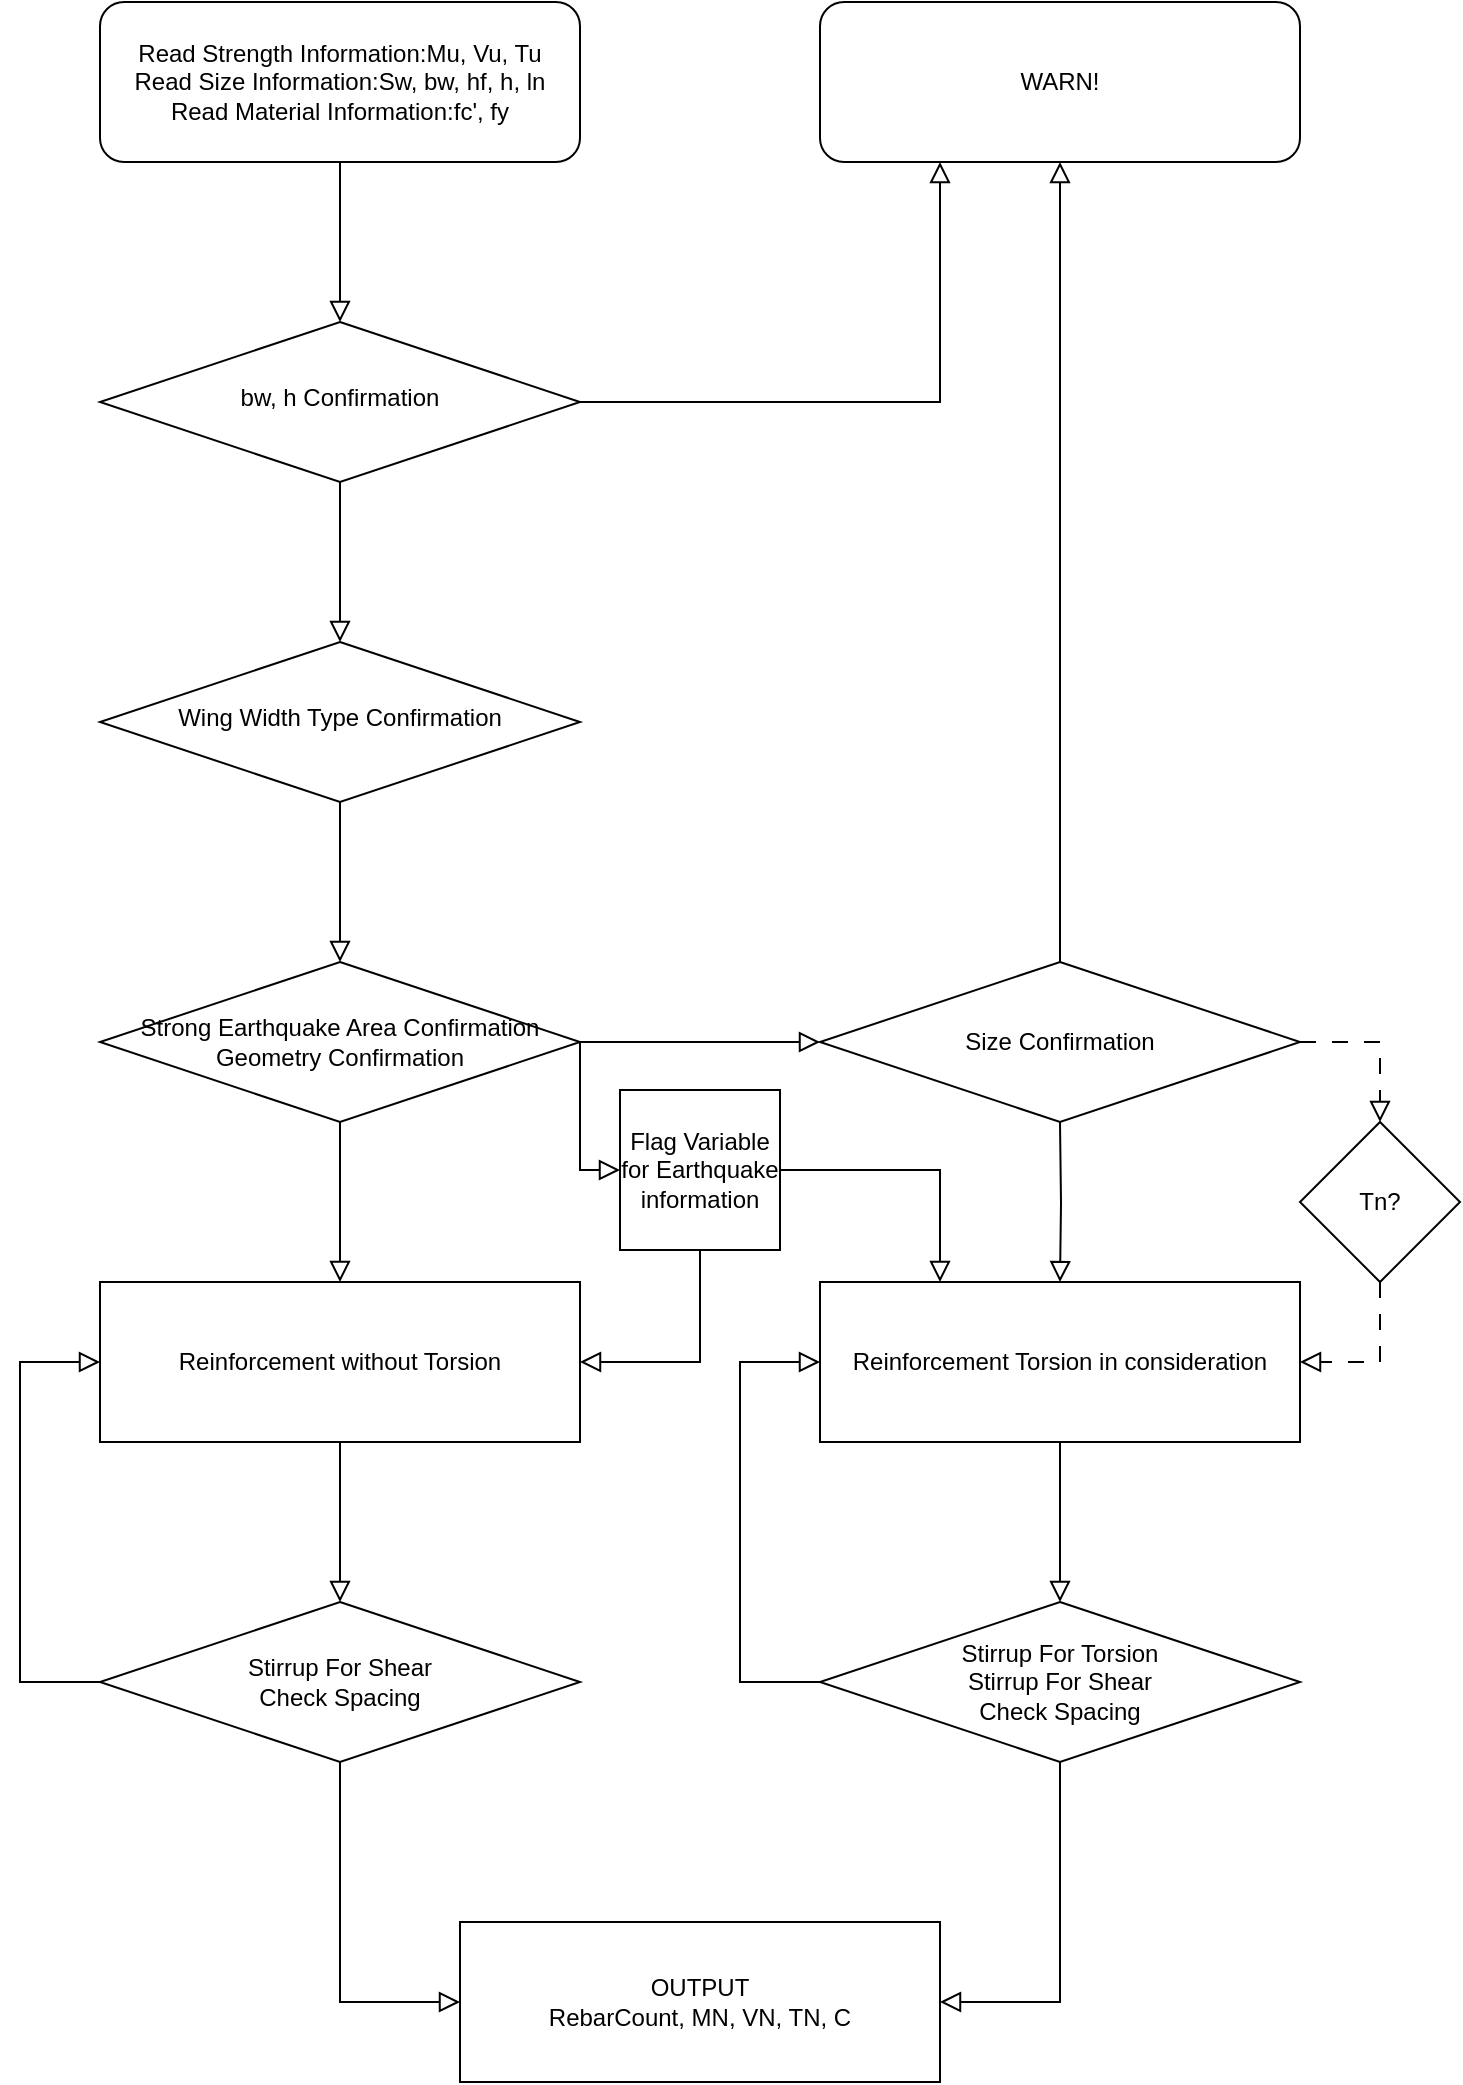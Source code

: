 <mxfile version="21.0.8" type="device"><diagram id="C5RBs43oDa-KdzZeNtuy" name="Page-1"><mxGraphModel dx="1000" dy="523" grid="1" gridSize="10" guides="1" tooltips="1" connect="1" arrows="1" fold="1" page="1" pageScale="1" pageWidth="827" pageHeight="1169" math="0" shadow="0"><root><mxCell id="WIyWlLk6GJQsqaUBKTNV-0"/><mxCell id="WIyWlLk6GJQsqaUBKTNV-1" parent="WIyWlLk6GJQsqaUBKTNV-0"/><mxCell id="WIyWlLk6GJQsqaUBKTNV-2" value="" style="rounded=0;html=1;jettySize=auto;orthogonalLoop=1;fontSize=11;endArrow=block;endFill=0;endSize=8;strokeWidth=1;shadow=0;labelBackgroundColor=none;edgeStyle=orthogonalEdgeStyle;" parent="WIyWlLk6GJQsqaUBKTNV-1" source="WIyWlLk6GJQsqaUBKTNV-3" target="WIyWlLk6GJQsqaUBKTNV-6" edge="1"><mxGeometry relative="1" as="geometry"/></mxCell><mxCell id="WIyWlLk6GJQsqaUBKTNV-3" value="Read Strength Information:Mu, Vu, Tu&lt;br&gt;Read Size Information:Sw, bw, hf, h, ln&lt;br&gt;Read Material Information:fc', fy" style="rounded=1;whiteSpace=wrap;html=1;fontSize=12;glass=0;strokeWidth=1;shadow=0;" parent="WIyWlLk6GJQsqaUBKTNV-1" vertex="1"><mxGeometry x="120" y="40" width="240" height="80" as="geometry"/></mxCell><mxCell id="WIyWlLk6GJQsqaUBKTNV-6" value="bw, h Confirmation" style="rhombus;whiteSpace=wrap;html=1;shadow=0;fontFamily=Helvetica;fontSize=12;align=center;strokeWidth=1;spacing=6;spacingTop=-4;" parent="WIyWlLk6GJQsqaUBKTNV-1" vertex="1"><mxGeometry x="120" y="200" width="240" height="80" as="geometry"/></mxCell><mxCell id="WIyWlLk6GJQsqaUBKTNV-7" value="WARN!" style="rounded=1;whiteSpace=wrap;html=1;fontSize=12;glass=0;strokeWidth=1;shadow=0;" parent="WIyWlLk6GJQsqaUBKTNV-1" vertex="1"><mxGeometry x="480" y="40" width="240" height="80" as="geometry"/></mxCell><mxCell id="WIyWlLk6GJQsqaUBKTNV-10" value="Wing Width Type Confirmation" style="rhombus;whiteSpace=wrap;html=1;shadow=0;fontFamily=Helvetica;fontSize=12;align=center;strokeWidth=1;spacing=6;spacingTop=-4;" parent="WIyWlLk6GJQsqaUBKTNV-1" vertex="1"><mxGeometry x="120" y="360" width="240" height="80" as="geometry"/></mxCell><mxCell id="TjdpLtA6QcdSdAgm8iNR-0" value="Strong Earthquake Area Confirmation&lt;br&gt;Geometry Confirmation" style="rhombus;whiteSpace=wrap;html=1;" vertex="1" parent="WIyWlLk6GJQsqaUBKTNV-1"><mxGeometry x="120" y="520" width="240" height="80" as="geometry"/></mxCell><mxCell id="TjdpLtA6QcdSdAgm8iNR-2" value="" style="rounded=0;html=1;jettySize=auto;orthogonalLoop=1;fontSize=11;endArrow=block;endFill=0;endSize=8;strokeWidth=1;shadow=0;labelBackgroundColor=none;edgeStyle=orthogonalEdgeStyle;exitX=0.5;exitY=1;exitDx=0;exitDy=0;" edge="1" parent="WIyWlLk6GJQsqaUBKTNV-1" source="WIyWlLk6GJQsqaUBKTNV-10" target="TjdpLtA6QcdSdAgm8iNR-0"><mxGeometry y="20" relative="1" as="geometry"><mxPoint as="offset"/><mxPoint x="250" y="290" as="sourcePoint"/><mxPoint x="250" y="370" as="targetPoint"/></mxGeometry></mxCell><mxCell id="TjdpLtA6QcdSdAgm8iNR-5" value="Reinforcement Torsion in consideration" style="whiteSpace=wrap;html=1;" vertex="1" parent="WIyWlLk6GJQsqaUBKTNV-1"><mxGeometry x="480" y="680" width="240" height="80" as="geometry"/></mxCell><mxCell id="TjdpLtA6QcdSdAgm8iNR-7" value="Reinforcement without Torsion" style="whiteSpace=wrap;html=1;" vertex="1" parent="WIyWlLk6GJQsqaUBKTNV-1"><mxGeometry x="120" y="680" width="240" height="80" as="geometry"/></mxCell><mxCell id="TjdpLtA6QcdSdAgm8iNR-8" value="Stirrup For Torsion&lt;br&gt;Stirrup For Shear&lt;br&gt;Check Spacing" style="rhombus;whiteSpace=wrap;html=1;" vertex="1" parent="WIyWlLk6GJQsqaUBKTNV-1"><mxGeometry x="480" y="840" width="240" height="80" as="geometry"/></mxCell><mxCell id="TjdpLtA6QcdSdAgm8iNR-10" value="Size Confirmation" style="rhombus;whiteSpace=wrap;html=1;" vertex="1" parent="WIyWlLk6GJQsqaUBKTNV-1"><mxGeometry x="480" y="520" width="240" height="80" as="geometry"/></mxCell><mxCell id="TjdpLtA6QcdSdAgm8iNR-15" value="" style="rounded=0;html=1;jettySize=auto;orthogonalLoop=1;fontSize=11;endArrow=block;endFill=0;endSize=8;strokeWidth=1;shadow=0;labelBackgroundColor=none;edgeStyle=orthogonalEdgeStyle;exitX=1;exitY=0.5;exitDx=0;exitDy=0;entryX=0;entryY=0.5;entryDx=0;entryDy=0;" edge="1" parent="WIyWlLk6GJQsqaUBKTNV-1" source="TjdpLtA6QcdSdAgm8iNR-0" target="TjdpLtA6QcdSdAgm8iNR-10"><mxGeometry y="20" relative="1" as="geometry"><mxPoint as="offset"/><mxPoint x="250" y="450" as="sourcePoint"/><mxPoint x="250" y="530" as="targetPoint"/></mxGeometry></mxCell><mxCell id="TjdpLtA6QcdSdAgm8iNR-16" value="" style="rounded=0;html=1;jettySize=auto;orthogonalLoop=1;fontSize=11;endArrow=block;endFill=0;endSize=8;strokeWidth=1;shadow=0;labelBackgroundColor=none;edgeStyle=orthogonalEdgeStyle;exitX=0.5;exitY=1;exitDx=0;exitDy=0;" edge="1" parent="WIyWlLk6GJQsqaUBKTNV-1" source="TjdpLtA6QcdSdAgm8iNR-0" target="TjdpLtA6QcdSdAgm8iNR-7"><mxGeometry y="20" relative="1" as="geometry"><mxPoint as="offset"/><mxPoint x="260" y="460" as="sourcePoint"/><mxPoint x="260" y="540" as="targetPoint"/></mxGeometry></mxCell><mxCell id="TjdpLtA6QcdSdAgm8iNR-17" value="" style="rounded=0;html=1;jettySize=auto;orthogonalLoop=1;fontSize=11;endArrow=block;endFill=0;endSize=8;strokeWidth=1;shadow=0;labelBackgroundColor=none;edgeStyle=orthogonalEdgeStyle;entryX=0.5;entryY=0;entryDx=0;entryDy=0;" edge="1" parent="WIyWlLk6GJQsqaUBKTNV-1" target="TjdpLtA6QcdSdAgm8iNR-5"><mxGeometry y="20" relative="1" as="geometry"><mxPoint as="offset"/><mxPoint x="600" y="600" as="sourcePoint"/><mxPoint x="270" y="550" as="targetPoint"/></mxGeometry></mxCell><mxCell id="TjdpLtA6QcdSdAgm8iNR-18" value="" style="rounded=0;html=1;jettySize=auto;orthogonalLoop=1;fontSize=11;endArrow=block;endFill=0;endSize=8;strokeWidth=1;shadow=0;labelBackgroundColor=none;edgeStyle=orthogonalEdgeStyle;exitX=0.5;exitY=1;exitDx=0;exitDy=0;entryX=0.5;entryY=0;entryDx=0;entryDy=0;" edge="1" parent="WIyWlLk6GJQsqaUBKTNV-1" source="TjdpLtA6QcdSdAgm8iNR-5" target="TjdpLtA6QcdSdAgm8iNR-8"><mxGeometry y="20" relative="1" as="geometry"><mxPoint as="offset"/><mxPoint x="280" y="480" as="sourcePoint"/><mxPoint x="280" y="560" as="targetPoint"/></mxGeometry></mxCell><mxCell id="TjdpLtA6QcdSdAgm8iNR-19" value="" style="rounded=0;html=1;jettySize=auto;orthogonalLoop=1;fontSize=11;endArrow=block;endFill=0;endSize=8;strokeWidth=1;shadow=0;labelBackgroundColor=none;edgeStyle=orthogonalEdgeStyle;exitX=0.5;exitY=0;exitDx=0;exitDy=0;entryX=0.5;entryY=1;entryDx=0;entryDy=0;" edge="1" parent="WIyWlLk6GJQsqaUBKTNV-1" source="TjdpLtA6QcdSdAgm8iNR-10" target="WIyWlLk6GJQsqaUBKTNV-7"><mxGeometry y="20" relative="1" as="geometry"><mxPoint as="offset"/><mxPoint x="290" y="490" as="sourcePoint"/><mxPoint x="600" y="240" as="targetPoint"/></mxGeometry></mxCell><mxCell id="TjdpLtA6QcdSdAgm8iNR-20" value="" style="rounded=0;html=1;jettySize=auto;orthogonalLoop=1;fontSize=11;endArrow=block;endFill=0;endSize=8;strokeWidth=1;shadow=0;labelBackgroundColor=none;edgeStyle=orthogonalEdgeStyle;exitX=0.5;exitY=1;exitDx=0;exitDy=0;entryX=0.5;entryY=0;entryDx=0;entryDy=0;" edge="1" parent="WIyWlLk6GJQsqaUBKTNV-1" source="WIyWlLk6GJQsqaUBKTNV-6" target="WIyWlLk6GJQsqaUBKTNV-10"><mxGeometry y="20" relative="1" as="geometry"><mxPoint as="offset"/><mxPoint x="310" y="280" as="sourcePoint"/><mxPoint x="310" y="360" as="targetPoint"/></mxGeometry></mxCell><mxCell id="TjdpLtA6QcdSdAgm8iNR-21" value="" style="rounded=0;html=1;jettySize=auto;orthogonalLoop=1;fontSize=11;endArrow=block;endFill=0;endSize=8;strokeWidth=1;shadow=0;labelBackgroundColor=none;edgeStyle=orthogonalEdgeStyle;exitX=1;exitY=0.5;exitDx=0;exitDy=0;entryX=0.25;entryY=1;entryDx=0;entryDy=0;" edge="1" parent="WIyWlLk6GJQsqaUBKTNV-1" source="WIyWlLk6GJQsqaUBKTNV-6" target="WIyWlLk6GJQsqaUBKTNV-7"><mxGeometry y="20" relative="1" as="geometry"><mxPoint as="offset"/><mxPoint x="260" y="460" as="sourcePoint"/><mxPoint x="600" y="27.714" as="targetPoint"/><Array as="points"><mxPoint x="540" y="240"/></Array></mxGeometry></mxCell><mxCell id="TjdpLtA6QcdSdAgm8iNR-22" value="Tn?" style="rhombus;whiteSpace=wrap;html=1;" vertex="1" parent="WIyWlLk6GJQsqaUBKTNV-1"><mxGeometry x="720" y="600" width="80" height="80" as="geometry"/></mxCell><mxCell id="TjdpLtA6QcdSdAgm8iNR-23" value="" style="rounded=0;html=1;jettySize=auto;orthogonalLoop=1;fontSize=11;endArrow=block;endFill=0;endSize=8;strokeWidth=1;shadow=0;labelBackgroundColor=none;edgeStyle=orthogonalEdgeStyle;entryX=0.5;entryY=0;entryDx=0;entryDy=0;exitX=1;exitY=0.5;exitDx=0;exitDy=0;dashed=1;dashPattern=8 8;" edge="1" parent="WIyWlLk6GJQsqaUBKTNV-1" source="TjdpLtA6QcdSdAgm8iNR-10" target="TjdpLtA6QcdSdAgm8iNR-22"><mxGeometry y="20" relative="1" as="geometry"><mxPoint as="offset"/><mxPoint x="610" y="610" as="sourcePoint"/><mxPoint x="610" y="690" as="targetPoint"/></mxGeometry></mxCell><mxCell id="TjdpLtA6QcdSdAgm8iNR-25" value="" style="rounded=0;html=1;jettySize=auto;orthogonalLoop=1;fontSize=11;endArrow=block;endFill=0;endSize=8;strokeWidth=1;shadow=0;labelBackgroundColor=none;edgeStyle=orthogonalEdgeStyle;entryX=1;entryY=0.5;entryDx=0;entryDy=0;exitX=0.5;exitY=1;exitDx=0;exitDy=0;dashed=1;dashPattern=8 8;" edge="1" parent="WIyWlLk6GJQsqaUBKTNV-1" source="TjdpLtA6QcdSdAgm8iNR-22" target="TjdpLtA6QcdSdAgm8iNR-5"><mxGeometry y="20" relative="1" as="geometry"><mxPoint as="offset"/><mxPoint x="630" y="630" as="sourcePoint"/><mxPoint x="630" y="710" as="targetPoint"/></mxGeometry></mxCell><mxCell id="TjdpLtA6QcdSdAgm8iNR-26" value="" style="rounded=0;html=1;jettySize=auto;orthogonalLoop=1;fontSize=11;endArrow=block;endFill=0;endSize=8;strokeWidth=1;shadow=0;labelBackgroundColor=none;edgeStyle=orthogonalEdgeStyle;exitX=0;exitY=0.5;exitDx=0;exitDy=0;entryX=0;entryY=0.5;entryDx=0;entryDy=0;" edge="1" parent="WIyWlLk6GJQsqaUBKTNV-1" source="TjdpLtA6QcdSdAgm8iNR-8" target="TjdpLtA6QcdSdAgm8iNR-5"><mxGeometry y="20" relative="1" as="geometry"><mxPoint as="offset"/><mxPoint x="610" y="770" as="sourcePoint"/><mxPoint x="610" y="850" as="targetPoint"/><Array as="points"><mxPoint x="440" y="880"/><mxPoint x="440" y="720"/></Array></mxGeometry></mxCell><mxCell id="TjdpLtA6QcdSdAgm8iNR-27" value="Stirrup For Shear&lt;br&gt;Check Spacing" style="rhombus;whiteSpace=wrap;html=1;" vertex="1" parent="WIyWlLk6GJQsqaUBKTNV-1"><mxGeometry x="120" y="840" width="240" height="80" as="geometry"/></mxCell><mxCell id="TjdpLtA6QcdSdAgm8iNR-28" value="" style="rounded=0;html=1;jettySize=auto;orthogonalLoop=1;fontSize=11;endArrow=block;endFill=0;endSize=8;strokeWidth=1;shadow=0;labelBackgroundColor=none;edgeStyle=orthogonalEdgeStyle;exitX=0;exitY=0.5;exitDx=0;exitDy=0;entryX=0;entryY=0.5;entryDx=0;entryDy=0;" edge="1" parent="WIyWlLk6GJQsqaUBKTNV-1" source="TjdpLtA6QcdSdAgm8iNR-27" target="TjdpLtA6QcdSdAgm8iNR-7"><mxGeometry y="20" relative="1" as="geometry"><mxPoint as="offset"/><mxPoint x="100" y="880" as="sourcePoint"/><mxPoint x="100" y="720" as="targetPoint"/><Array as="points"><mxPoint x="80" y="880"/><mxPoint x="80" y="720"/></Array></mxGeometry></mxCell><mxCell id="TjdpLtA6QcdSdAgm8iNR-29" value="" style="rounded=0;html=1;jettySize=auto;orthogonalLoop=1;fontSize=11;endArrow=block;endFill=0;endSize=8;strokeWidth=1;shadow=0;labelBackgroundColor=none;edgeStyle=orthogonalEdgeStyle;exitX=0.5;exitY=1;exitDx=0;exitDy=0;entryX=0.5;entryY=0;entryDx=0;entryDy=0;" edge="1" parent="WIyWlLk6GJQsqaUBKTNV-1" source="TjdpLtA6QcdSdAgm8iNR-7" target="TjdpLtA6QcdSdAgm8iNR-27"><mxGeometry y="20" relative="1" as="geometry"><mxPoint as="offset"/><mxPoint x="310" y="770" as="sourcePoint"/><mxPoint x="310" y="850" as="targetPoint"/></mxGeometry></mxCell><mxCell id="TjdpLtA6QcdSdAgm8iNR-30" value="OUTPUT&lt;br&gt;RebarCount, MN, VN, TN, C" style="whiteSpace=wrap;html=1;" vertex="1" parent="WIyWlLk6GJQsqaUBKTNV-1"><mxGeometry x="300" y="1000" width="240" height="80" as="geometry"/></mxCell><mxCell id="TjdpLtA6QcdSdAgm8iNR-31" value="" style="rounded=0;html=1;jettySize=auto;orthogonalLoop=1;fontSize=11;endArrow=block;endFill=0;endSize=8;strokeWidth=1;shadow=0;labelBackgroundColor=none;edgeStyle=orthogonalEdgeStyle;exitX=0.5;exitY=1;exitDx=0;exitDy=0;entryX=0;entryY=0.5;entryDx=0;entryDy=0;" edge="1" parent="WIyWlLk6GJQsqaUBKTNV-1" source="TjdpLtA6QcdSdAgm8iNR-27" target="TjdpLtA6QcdSdAgm8iNR-30"><mxGeometry y="20" relative="1" as="geometry"><mxPoint as="offset"/><mxPoint x="239.7" y="950" as="sourcePoint"/><mxPoint x="239.7" y="1030" as="targetPoint"/></mxGeometry></mxCell><mxCell id="TjdpLtA6QcdSdAgm8iNR-32" value="" style="rounded=0;html=1;jettySize=auto;orthogonalLoop=1;fontSize=11;endArrow=block;endFill=0;endSize=8;strokeWidth=1;shadow=0;labelBackgroundColor=none;edgeStyle=orthogonalEdgeStyle;exitX=0.5;exitY=1;exitDx=0;exitDy=0;entryX=1;entryY=0.5;entryDx=0;entryDy=0;" edge="1" parent="WIyWlLk6GJQsqaUBKTNV-1" source="TjdpLtA6QcdSdAgm8iNR-8" target="TjdpLtA6QcdSdAgm8iNR-30"><mxGeometry y="20" relative="1" as="geometry"><mxPoint as="offset"/><mxPoint x="599.7" y="960" as="sourcePoint"/><mxPoint x="599.7" y="1040" as="targetPoint"/></mxGeometry></mxCell><mxCell id="TjdpLtA6QcdSdAgm8iNR-33" value="Flag Variable for&amp;nbsp;Earthquake information" style="rounded=0;whiteSpace=wrap;html=1;" vertex="1" parent="WIyWlLk6GJQsqaUBKTNV-1"><mxGeometry x="380" y="584" width="80" height="80" as="geometry"/></mxCell><mxCell id="TjdpLtA6QcdSdAgm8iNR-34" value="" style="rounded=0;html=1;jettySize=auto;orthogonalLoop=1;fontSize=11;endArrow=block;endFill=0;endSize=8;strokeWidth=1;shadow=0;labelBackgroundColor=none;edgeStyle=orthogonalEdgeStyle;exitX=1;exitY=0.5;exitDx=0;exitDy=0;entryX=0;entryY=0.5;entryDx=0;entryDy=0;" edge="1" parent="WIyWlLk6GJQsqaUBKTNV-1" source="TjdpLtA6QcdSdAgm8iNR-0" target="TjdpLtA6QcdSdAgm8iNR-33"><mxGeometry y="20" relative="1" as="geometry"><mxPoint as="offset"/><mxPoint x="370" y="570" as="sourcePoint"/><mxPoint x="490" y="570" as="targetPoint"/><Array as="points"><mxPoint x="360" y="624"/></Array></mxGeometry></mxCell><mxCell id="TjdpLtA6QcdSdAgm8iNR-35" value="" style="rounded=0;html=1;jettySize=auto;orthogonalLoop=1;fontSize=11;endArrow=block;endFill=0;endSize=8;strokeWidth=1;shadow=0;labelBackgroundColor=none;edgeStyle=orthogonalEdgeStyle;entryX=1;entryY=0.5;entryDx=0;entryDy=0;exitX=0.5;exitY=1;exitDx=0;exitDy=0;" edge="1" parent="WIyWlLk6GJQsqaUBKTNV-1" source="TjdpLtA6QcdSdAgm8iNR-33" target="TjdpLtA6QcdSdAgm8iNR-7"><mxGeometry y="20" relative="1" as="geometry"><mxPoint as="offset"/><mxPoint x="419.62" y="600" as="sourcePoint"/><mxPoint x="419.62" y="680" as="targetPoint"/></mxGeometry></mxCell><mxCell id="TjdpLtA6QcdSdAgm8iNR-36" value="" style="rounded=0;html=1;jettySize=auto;orthogonalLoop=1;fontSize=11;endArrow=block;endFill=0;endSize=8;strokeWidth=1;shadow=0;labelBackgroundColor=none;edgeStyle=orthogonalEdgeStyle;exitX=1;exitY=0.5;exitDx=0;exitDy=0;entryX=0.25;entryY=0;entryDx=0;entryDy=0;" edge="1" parent="WIyWlLk6GJQsqaUBKTNV-1" source="TjdpLtA6QcdSdAgm8iNR-33" target="TjdpLtA6QcdSdAgm8iNR-5"><mxGeometry y="20" relative="1" as="geometry"><mxPoint as="offset"/><mxPoint x="480" y="479.74" as="sourcePoint"/><mxPoint x="520" y="630" as="targetPoint"/></mxGeometry></mxCell></root></mxGraphModel></diagram></mxfile>
